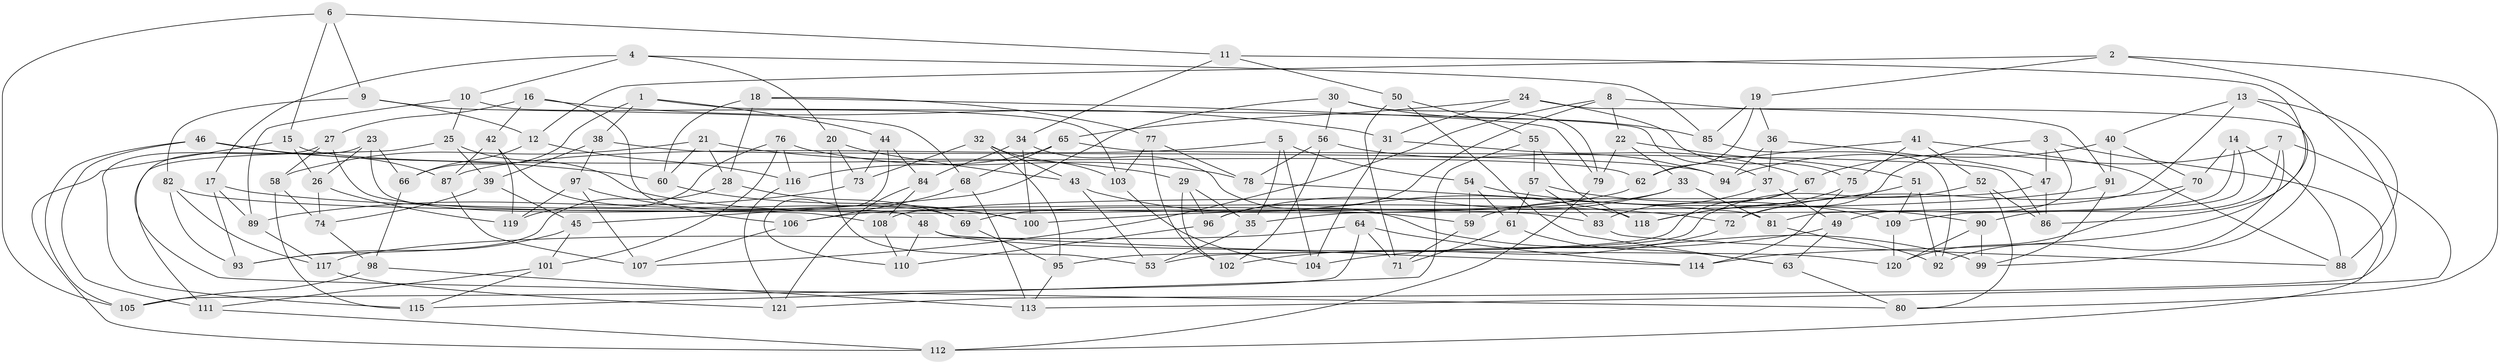 // coarse degree distribution, {6: 0.5394736842105263, 4: 0.40789473684210525, 5: 0.05263157894736842}
// Generated by graph-tools (version 1.1) at 2025/42/03/06/25 10:42:22]
// undirected, 121 vertices, 242 edges
graph export_dot {
graph [start="1"]
  node [color=gray90,style=filled];
  1;
  2;
  3;
  4;
  5;
  6;
  7;
  8;
  9;
  10;
  11;
  12;
  13;
  14;
  15;
  16;
  17;
  18;
  19;
  20;
  21;
  22;
  23;
  24;
  25;
  26;
  27;
  28;
  29;
  30;
  31;
  32;
  33;
  34;
  35;
  36;
  37;
  38;
  39;
  40;
  41;
  42;
  43;
  44;
  45;
  46;
  47;
  48;
  49;
  50;
  51;
  52;
  53;
  54;
  55;
  56;
  57;
  58;
  59;
  60;
  61;
  62;
  63;
  64;
  65;
  66;
  67;
  68;
  69;
  70;
  71;
  72;
  73;
  74;
  75;
  76;
  77;
  78;
  79;
  80;
  81;
  82;
  83;
  84;
  85;
  86;
  87;
  88;
  89;
  90;
  91;
  92;
  93;
  94;
  95;
  96;
  97;
  98;
  99;
  100;
  101;
  102;
  103;
  104;
  105;
  106;
  107;
  108;
  109;
  110;
  111;
  112;
  113;
  114;
  115;
  116;
  117;
  118;
  119;
  120;
  121;
  1 -- 66;
  1 -- 38;
  1 -- 37;
  1 -- 44;
  2 -- 12;
  2 -- 121;
  2 -- 19;
  2 -- 80;
  3 -- 112;
  3 -- 49;
  3 -- 47;
  3 -- 72;
  4 -- 85;
  4 -- 17;
  4 -- 20;
  4 -- 10;
  5 -- 104;
  5 -- 35;
  5 -- 54;
  5 -- 87;
  6 -- 105;
  6 -- 9;
  6 -- 11;
  6 -- 15;
  7 -- 92;
  7 -- 67;
  7 -- 90;
  7 -- 113;
  8 -- 107;
  8 -- 91;
  8 -- 22;
  8 -- 96;
  9 -- 82;
  9 -- 12;
  9 -- 68;
  10 -- 103;
  10 -- 89;
  10 -- 25;
  11 -- 50;
  11 -- 34;
  11 -- 86;
  12 -- 66;
  12 -- 116;
  13 -- 114;
  13 -- 35;
  13 -- 88;
  13 -- 40;
  14 -- 81;
  14 -- 109;
  14 -- 70;
  14 -- 88;
  15 -- 112;
  15 -- 62;
  15 -- 26;
  16 -- 31;
  16 -- 106;
  16 -- 42;
  16 -- 27;
  17 -- 72;
  17 -- 89;
  17 -- 93;
  18 -- 77;
  18 -- 79;
  18 -- 28;
  18 -- 60;
  19 -- 62;
  19 -- 36;
  19 -- 85;
  20 -- 43;
  20 -- 53;
  20 -- 73;
  21 -- 29;
  21 -- 28;
  21 -- 60;
  21 -- 58;
  22 -- 33;
  22 -- 51;
  22 -- 79;
  23 -- 26;
  23 -- 66;
  23 -- 48;
  23 -- 80;
  24 -- 99;
  24 -- 31;
  24 -- 75;
  24 -- 65;
  25 -- 39;
  25 -- 59;
  25 -- 111;
  26 -- 119;
  26 -- 74;
  27 -- 58;
  27 -- 115;
  27 -- 108;
  28 -- 93;
  28 -- 69;
  29 -- 96;
  29 -- 102;
  29 -- 35;
  30 -- 85;
  30 -- 56;
  30 -- 45;
  30 -- 79;
  31 -- 104;
  31 -- 67;
  32 -- 43;
  32 -- 95;
  32 -- 73;
  32 -- 103;
  33 -- 81;
  33 -- 96;
  33 -- 69;
  34 -- 100;
  34 -- 84;
  34 -- 99;
  35 -- 53;
  36 -- 47;
  36 -- 37;
  36 -- 94;
  37 -- 49;
  37 -- 59;
  38 -- 97;
  38 -- 94;
  38 -- 39;
  39 -- 74;
  39 -- 45;
  40 -- 70;
  40 -- 91;
  40 -- 94;
  41 -- 52;
  41 -- 88;
  41 -- 75;
  41 -- 62;
  42 -- 69;
  42 -- 119;
  42 -- 87;
  43 -- 53;
  43 -- 118;
  44 -- 84;
  44 -- 110;
  44 -- 73;
  45 -- 101;
  45 -- 93;
  46 -- 87;
  46 -- 105;
  46 -- 111;
  46 -- 60;
  47 -- 108;
  47 -- 86;
  48 -- 114;
  48 -- 120;
  48 -- 110;
  49 -- 63;
  49 -- 104;
  50 -- 63;
  50 -- 71;
  50 -- 55;
  51 -- 92;
  51 -- 118;
  51 -- 109;
  52 -- 86;
  52 -- 80;
  52 -- 53;
  54 -- 61;
  54 -- 90;
  54 -- 59;
  55 -- 118;
  55 -- 115;
  55 -- 57;
  56 -- 94;
  56 -- 78;
  56 -- 102;
  57 -- 83;
  57 -- 61;
  57 -- 109;
  58 -- 115;
  58 -- 74;
  59 -- 71;
  60 -- 100;
  61 -- 71;
  61 -- 63;
  62 -- 106;
  63 -- 80;
  64 -- 71;
  64 -- 105;
  64 -- 117;
  64 -- 114;
  65 -- 86;
  65 -- 68;
  65 -- 116;
  66 -- 98;
  67 -- 83;
  67 -- 95;
  68 -- 113;
  68 -- 106;
  69 -- 95;
  70 -- 120;
  70 -- 72;
  72 -- 102;
  73 -- 89;
  74 -- 98;
  75 -- 118;
  75 -- 114;
  76 -- 78;
  76 -- 101;
  76 -- 119;
  76 -- 116;
  77 -- 103;
  77 -- 78;
  77 -- 102;
  78 -- 81;
  79 -- 112;
  81 -- 92;
  82 -- 83;
  82 -- 117;
  82 -- 93;
  83 -- 88;
  84 -- 121;
  84 -- 108;
  85 -- 92;
  87 -- 107;
  89 -- 117;
  90 -- 120;
  90 -- 99;
  91 -- 99;
  91 -- 100;
  95 -- 113;
  96 -- 110;
  97 -- 100;
  97 -- 107;
  97 -- 119;
  98 -- 113;
  98 -- 105;
  101 -- 111;
  101 -- 115;
  103 -- 104;
  106 -- 107;
  108 -- 110;
  109 -- 120;
  111 -- 112;
  116 -- 121;
  117 -- 121;
}
